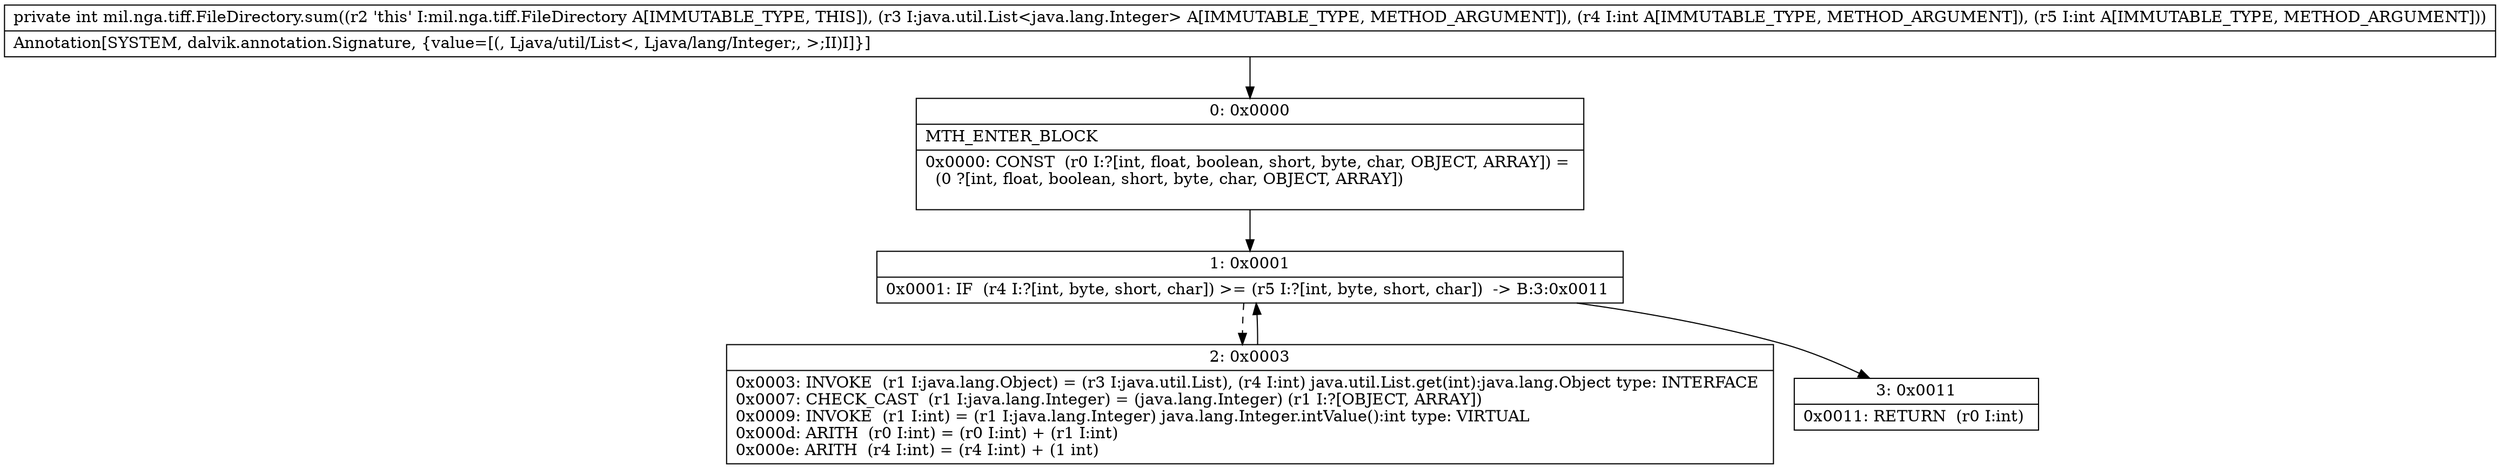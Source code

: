 digraph "CFG formil.nga.tiff.FileDirectory.sum(Ljava\/util\/List;II)I" {
Node_0 [shape=record,label="{0\:\ 0x0000|MTH_ENTER_BLOCK\l|0x0000: CONST  (r0 I:?[int, float, boolean, short, byte, char, OBJECT, ARRAY]) = \l  (0 ?[int, float, boolean, short, byte, char, OBJECT, ARRAY])\l \l}"];
Node_1 [shape=record,label="{1\:\ 0x0001|0x0001: IF  (r4 I:?[int, byte, short, char]) \>= (r5 I:?[int, byte, short, char])  \-\> B:3:0x0011 \l}"];
Node_2 [shape=record,label="{2\:\ 0x0003|0x0003: INVOKE  (r1 I:java.lang.Object) = (r3 I:java.util.List), (r4 I:int) java.util.List.get(int):java.lang.Object type: INTERFACE \l0x0007: CHECK_CAST  (r1 I:java.lang.Integer) = (java.lang.Integer) (r1 I:?[OBJECT, ARRAY]) \l0x0009: INVOKE  (r1 I:int) = (r1 I:java.lang.Integer) java.lang.Integer.intValue():int type: VIRTUAL \l0x000d: ARITH  (r0 I:int) = (r0 I:int) + (r1 I:int) \l0x000e: ARITH  (r4 I:int) = (r4 I:int) + (1 int) \l}"];
Node_3 [shape=record,label="{3\:\ 0x0011|0x0011: RETURN  (r0 I:int) \l}"];
MethodNode[shape=record,label="{private int mil.nga.tiff.FileDirectory.sum((r2 'this' I:mil.nga.tiff.FileDirectory A[IMMUTABLE_TYPE, THIS]), (r3 I:java.util.List\<java.lang.Integer\> A[IMMUTABLE_TYPE, METHOD_ARGUMENT]), (r4 I:int A[IMMUTABLE_TYPE, METHOD_ARGUMENT]), (r5 I:int A[IMMUTABLE_TYPE, METHOD_ARGUMENT]))  | Annotation[SYSTEM, dalvik.annotation.Signature, \{value=[(, Ljava\/util\/List\<, Ljava\/lang\/Integer;, \>;II)I]\}]\l}"];
MethodNode -> Node_0;
Node_0 -> Node_1;
Node_1 -> Node_2[style=dashed];
Node_1 -> Node_3;
Node_2 -> Node_1;
}

